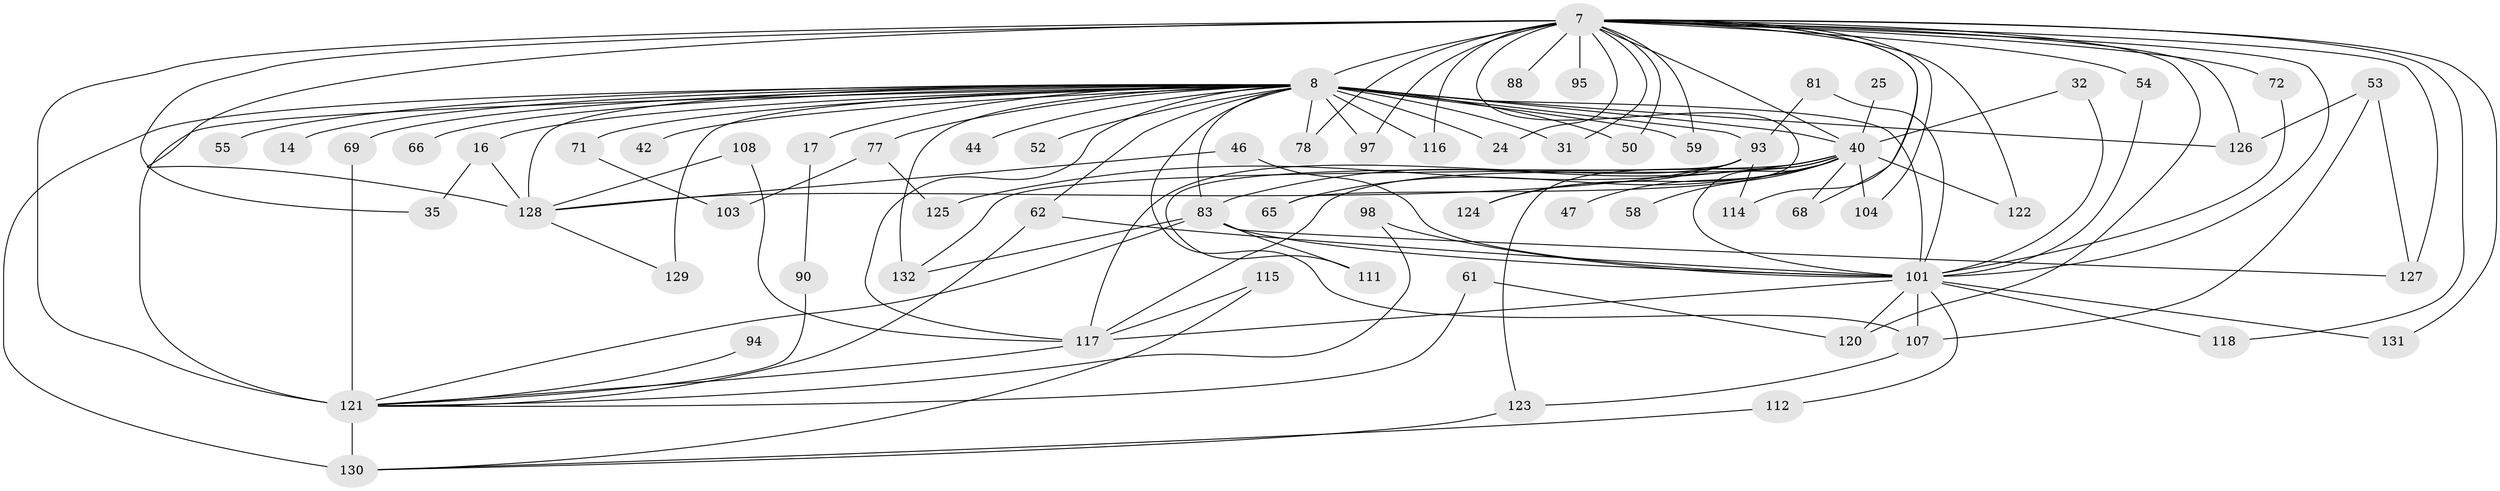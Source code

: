 // original degree distribution, {29: 0.007575757575757576, 19: 0.007575757575757576, 27: 0.007575757575757576, 21: 0.015151515151515152, 26: 0.007575757575757576, 32: 0.007575757575757576, 24: 0.007575757575757576, 18: 0.007575757575757576, 16: 0.007575757575757576, 4: 0.09090909090909091, 7: 0.030303030303030304, 3: 0.14393939393939395, 2: 0.5833333333333334, 8: 0.015151515151515152, 5: 0.045454545454545456, 6: 0.015151515151515152}
// Generated by graph-tools (version 1.1) at 2025/43/03/09/25 04:43:08]
// undirected, 66 vertices, 124 edges
graph export_dot {
graph [start="1"]
  node [color=gray90,style=filled];
  7 [super="+3"];
  8 [super="+6+2"];
  14;
  16;
  17;
  24;
  25;
  31;
  32;
  35;
  40 [super="+26"];
  42;
  44;
  46;
  47;
  50;
  52;
  53;
  54;
  55;
  58;
  59 [super="+34"];
  61;
  62;
  65;
  66;
  68;
  69 [super="+49"];
  71;
  72;
  77;
  78;
  81;
  83 [super="+67"];
  88;
  90;
  93 [super="+74+76+57+30"];
  94;
  95;
  97;
  98;
  101 [super="+22+100+84+60"];
  103;
  104;
  107 [super="+73"];
  108;
  111;
  112;
  114;
  115;
  116;
  117 [super="+21+85+99+110"];
  118;
  120 [super="+56"];
  121 [super="+41+48+119+113+105"];
  122;
  123 [super="+36"];
  124;
  125;
  126 [super="+86+51"];
  127 [super="+79"];
  128 [super="+37+20+106+92"];
  129 [super="+109"];
  130 [super="+75"];
  131;
  132 [super="+39+23"];
  7 -- 8 [weight=8];
  7 -- 24;
  7 -- 50;
  7 -- 65;
  7 -- 68;
  7 -- 72;
  7 -- 78;
  7 -- 88 [weight=2];
  7 -- 95 [weight=2];
  7 -- 97;
  7 -- 104;
  7 -- 114;
  7 -- 116;
  7 -- 122;
  7 -- 127 [weight=2];
  7 -- 131;
  7 -- 128 [weight=4];
  7 -- 31;
  7 -- 35;
  7 -- 54;
  7 -- 118;
  7 -- 120 [weight=2];
  7 -- 59 [weight=2];
  7 -- 101 [weight=5];
  7 -- 121 [weight=9];
  7 -- 126;
  7 -- 40 [weight=4];
  8 -- 16 [weight=2];
  8 -- 17 [weight=2];
  8 -- 42 [weight=2];
  8 -- 69 [weight=2];
  8 -- 71 [weight=2];
  8 -- 97;
  8 -- 130 [weight=3];
  8 -- 66 [weight=2];
  8 -- 31;
  8 -- 101 [weight=14];
  8 -- 55 [weight=2];
  8 -- 62;
  8 -- 107;
  8 -- 128 [weight=2];
  8 -- 129 [weight=2];
  8 -- 14 [weight=2];
  8 -- 77 [weight=2];
  8 -- 78;
  8 -- 24;
  8 -- 40 [weight=10];
  8 -- 44 [weight=2];
  8 -- 50;
  8 -- 52;
  8 -- 116;
  8 -- 59;
  8 -- 132 [weight=3];
  8 -- 93 [weight=4];
  8 -- 117 [weight=2];
  8 -- 126 [weight=3];
  8 -- 121 [weight=2];
  8 -- 83 [weight=2];
  16 -- 35;
  16 -- 128;
  17 -- 90;
  25 -- 40 [weight=2];
  32 -- 101;
  32 -- 40;
  40 -- 65;
  40 -- 132;
  40 -- 68;
  40 -- 101 [weight=5];
  40 -- 122;
  40 -- 104;
  40 -- 47 [weight=2];
  40 -- 117 [weight=4];
  40 -- 58 [weight=2];
  40 -- 123;
  40 -- 124;
  40 -- 125;
  40 -- 83 [weight=2];
  46 -- 128;
  46 -- 101;
  53 -- 107;
  53 -- 127;
  53 -- 126;
  54 -- 101;
  61 -- 120;
  61 -- 121;
  62 -- 101;
  62 -- 121;
  69 -- 121;
  71 -- 103;
  72 -- 101;
  77 -- 103;
  77 -- 125;
  81 -- 101;
  81 -- 93;
  83 -- 132;
  83 -- 101;
  83 -- 121;
  83 -- 127;
  83 -- 111;
  90 -- 121;
  93 -- 114;
  93 -- 128 [weight=2];
  93 -- 124;
  93 -- 111;
  93 -- 117;
  94 -- 121 [weight=2];
  98 -- 101;
  98 -- 121;
  101 -- 131;
  101 -- 107 [weight=3];
  101 -- 112;
  101 -- 117 [weight=2];
  101 -- 118;
  101 -- 120;
  107 -- 123;
  108 -- 128;
  108 -- 117;
  112 -- 130;
  115 -- 130;
  115 -- 117;
  117 -- 121 [weight=4];
  121 -- 130;
  123 -- 130;
  128 -- 129;
}

